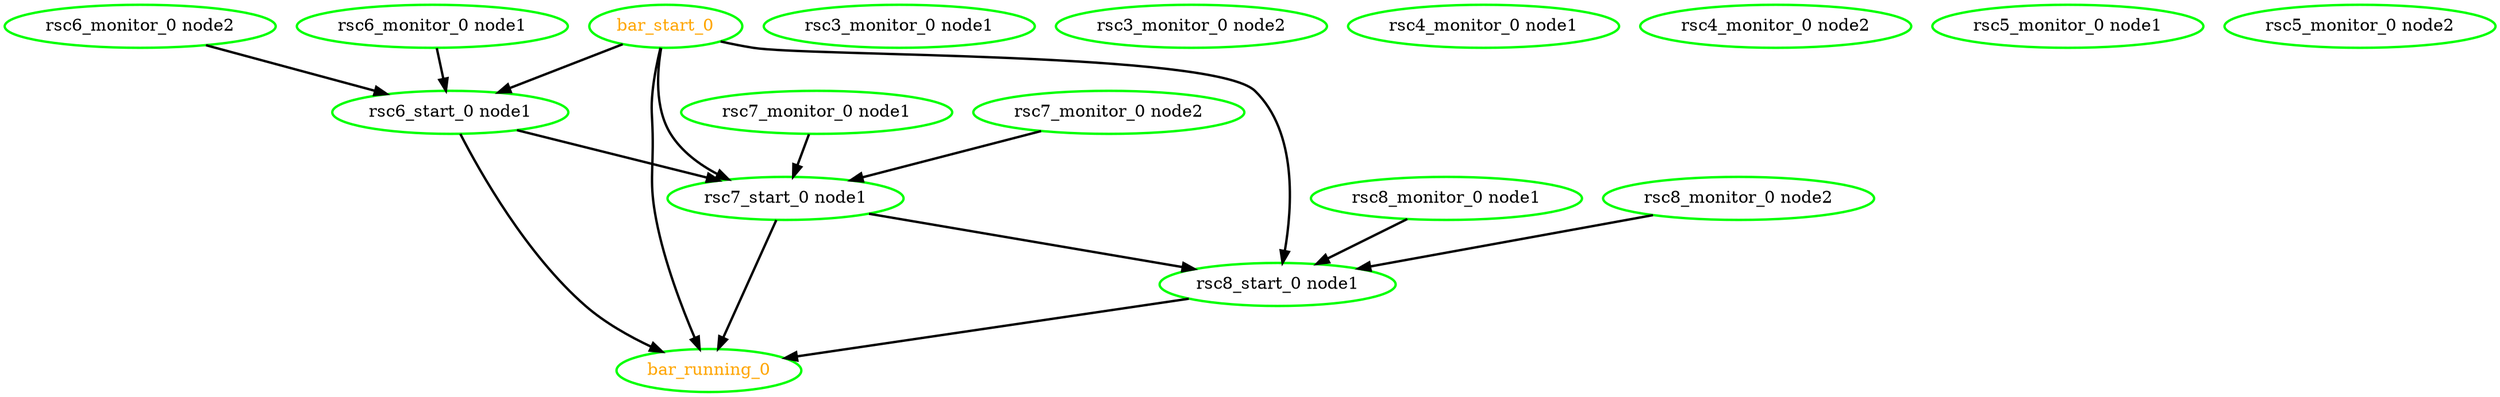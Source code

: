  digraph "g" {
"bar_running_0" [ style=bold color="green" fontcolor="orange" ]
"bar_start_0" -> "bar_running_0" [ style = bold]
"bar_start_0" -> "rsc6_start_0 node1" [ style = bold]
"bar_start_0" -> "rsc7_start_0 node1" [ style = bold]
"bar_start_0" -> "rsc8_start_0 node1" [ style = bold]
"bar_start_0" [ style=bold color="green" fontcolor="orange" ]
"rsc3_monitor_0 node1" [ style=bold color="green" fontcolor="black" ]
"rsc3_monitor_0 node2" [ style=bold color="green" fontcolor="black" ]
"rsc4_monitor_0 node1" [ style=bold color="green" fontcolor="black" ]
"rsc4_monitor_0 node2" [ style=bold color="green" fontcolor="black" ]
"rsc5_monitor_0 node1" [ style=bold color="green" fontcolor="black" ]
"rsc5_monitor_0 node2" [ style=bold color="green" fontcolor="black" ]
"rsc6_monitor_0 node1" -> "rsc6_start_0 node1" [ style = bold]
"rsc6_monitor_0 node1" [ style=bold color="green" fontcolor="black" ]
"rsc6_monitor_0 node2" -> "rsc6_start_0 node1" [ style = bold]
"rsc6_monitor_0 node2" [ style=bold color="green" fontcolor="black" ]
"rsc6_start_0 node1" -> "bar_running_0" [ style = bold]
"rsc6_start_0 node1" -> "rsc7_start_0 node1" [ style = bold]
"rsc6_start_0 node1" [ style=bold color="green" fontcolor="black" ]
"rsc7_monitor_0 node1" -> "rsc7_start_0 node1" [ style = bold]
"rsc7_monitor_0 node1" [ style=bold color="green" fontcolor="black" ]
"rsc7_monitor_0 node2" -> "rsc7_start_0 node1" [ style = bold]
"rsc7_monitor_0 node2" [ style=bold color="green" fontcolor="black" ]
"rsc7_start_0 node1" -> "bar_running_0" [ style = bold]
"rsc7_start_0 node1" -> "rsc8_start_0 node1" [ style = bold]
"rsc7_start_0 node1" [ style=bold color="green" fontcolor="black" ]
"rsc8_monitor_0 node1" -> "rsc8_start_0 node1" [ style = bold]
"rsc8_monitor_0 node1" [ style=bold color="green" fontcolor="black" ]
"rsc8_monitor_0 node2" -> "rsc8_start_0 node1" [ style = bold]
"rsc8_monitor_0 node2" [ style=bold color="green" fontcolor="black" ]
"rsc8_start_0 node1" -> "bar_running_0" [ style = bold]
"rsc8_start_0 node1" [ style=bold color="green" fontcolor="black" ]
}
